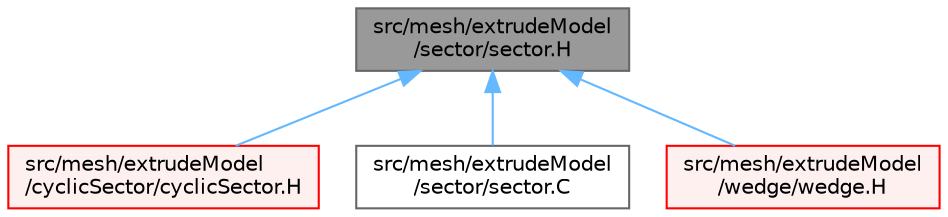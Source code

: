 digraph "src/mesh/extrudeModel/sector/sector.H"
{
 // LATEX_PDF_SIZE
  bgcolor="transparent";
  edge [fontname=Helvetica,fontsize=10,labelfontname=Helvetica,labelfontsize=10];
  node [fontname=Helvetica,fontsize=10,shape=box,height=0.2,width=0.4];
  Node1 [id="Node000001",label="src/mesh/extrudeModel\l/sector/sector.H",height=0.2,width=0.4,color="gray40", fillcolor="grey60", style="filled", fontcolor="black",tooltip=" "];
  Node1 -> Node2 [id="edge1_Node000001_Node000002",dir="back",color="steelblue1",style="solid",tooltip=" "];
  Node2 [id="Node000002",label="src/mesh/extrudeModel\l/cyclicSector/cyclicSector.H",height=0.2,width=0.4,color="red", fillcolor="#FFF0F0", style="filled",URL="$cyclicSector_8H.html",tooltip=" "];
  Node1 -> Node4 [id="edge2_Node000001_Node000004",dir="back",color="steelblue1",style="solid",tooltip=" "];
  Node4 [id="Node000004",label="src/mesh/extrudeModel\l/sector/sector.C",height=0.2,width=0.4,color="grey40", fillcolor="white", style="filled",URL="$sector_8C.html",tooltip=" "];
  Node1 -> Node5 [id="edge3_Node000001_Node000005",dir="back",color="steelblue1",style="solid",tooltip=" "];
  Node5 [id="Node000005",label="src/mesh/extrudeModel\l/wedge/wedge.H",height=0.2,width=0.4,color="red", fillcolor="#FFF0F0", style="filled",URL="$wedge_8H.html",tooltip=" "];
}
